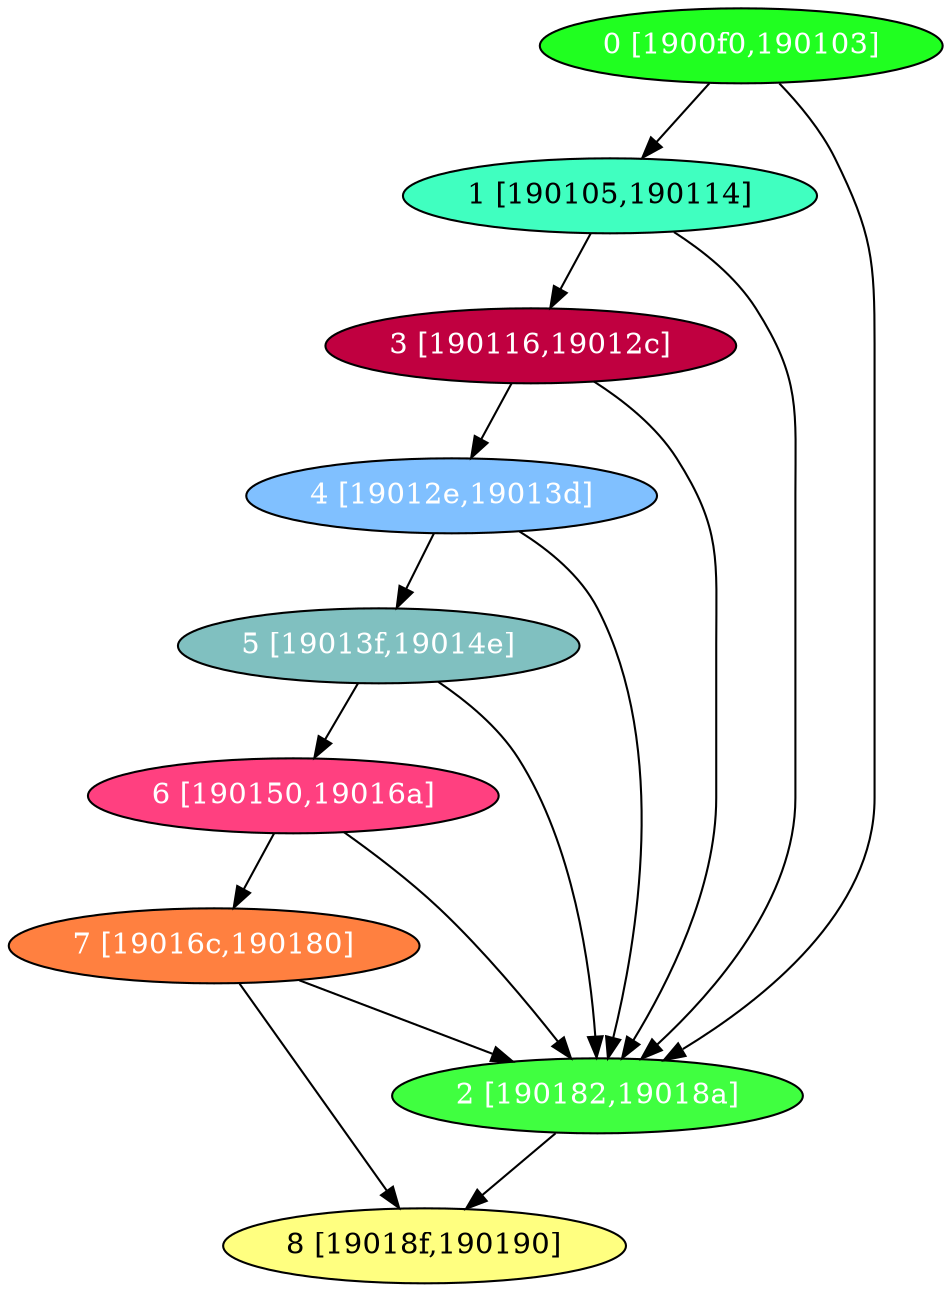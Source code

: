 diGraph libnss3{
	libnss3_0  [style=filled fillcolor="#20FF20" fontcolor="#ffffff" shape=oval label="0 [1900f0,190103]"]
	libnss3_1  [style=filled fillcolor="#40FFC0" fontcolor="#000000" shape=oval label="1 [190105,190114]"]
	libnss3_2  [style=filled fillcolor="#40FF40" fontcolor="#ffffff" shape=oval label="2 [190182,19018a]"]
	libnss3_3  [style=filled fillcolor="#C00040" fontcolor="#ffffff" shape=oval label="3 [190116,19012c]"]
	libnss3_4  [style=filled fillcolor="#80C0FF" fontcolor="#ffffff" shape=oval label="4 [19012e,19013d]"]
	libnss3_5  [style=filled fillcolor="#80C0C0" fontcolor="#ffffff" shape=oval label="5 [19013f,19014e]"]
	libnss3_6  [style=filled fillcolor="#FF4080" fontcolor="#ffffff" shape=oval label="6 [190150,19016a]"]
	libnss3_7  [style=filled fillcolor="#FF8040" fontcolor="#ffffff" shape=oval label="7 [19016c,190180]"]
	libnss3_8  [style=filled fillcolor="#FFFF80" fontcolor="#000000" shape=oval label="8 [19018f,190190]"]

	libnss3_0 -> libnss3_1
	libnss3_0 -> libnss3_2
	libnss3_1 -> libnss3_2
	libnss3_1 -> libnss3_3
	libnss3_2 -> libnss3_8
	libnss3_3 -> libnss3_2
	libnss3_3 -> libnss3_4
	libnss3_4 -> libnss3_2
	libnss3_4 -> libnss3_5
	libnss3_5 -> libnss3_2
	libnss3_5 -> libnss3_6
	libnss3_6 -> libnss3_2
	libnss3_6 -> libnss3_7
	libnss3_7 -> libnss3_2
	libnss3_7 -> libnss3_8
}